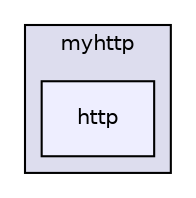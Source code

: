 digraph "/home/ubuntu/HttpPractice/myhttp/http" {
  compound=true
  node [ fontsize="10", fontname="Helvetica"];
  edge [ labelfontsize="10", labelfontname="Helvetica"];
  subgraph clusterdir_b0548858ce53c595d2b0ae9aa647089e {
    graph [ bgcolor="#ddddee", pencolor="black", label="myhttp" fontname="Helvetica", fontsize="10", URL="dir_b0548858ce53c595d2b0ae9aa647089e.html"]
  dir_bb3296b614672f31f8ba7f5ac1cf82d5 [shape=box, label="http", style="filled", fillcolor="#eeeeff", pencolor="black", URL="dir_bb3296b614672f31f8ba7f5ac1cf82d5.html"];
  }
}
